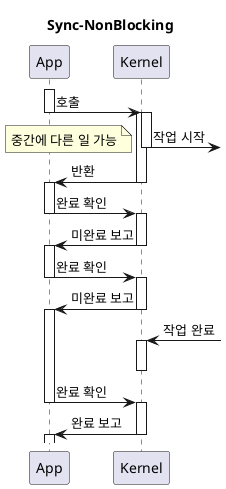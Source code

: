 @startuml
title Sync-NonBlocking

' Sync          : 순차 작업 O (Start -> A -> B -> End)
' Async         : 순차 작업 X (Start -> A, B -> End)

' Blocking      : 작업 완료까지 대기 O (제어권을 넘기고, 스레드 차단)
' Non-Blocking  : 작업 완료까지 대기 X (제어권 바로 반환)

participant App
participant Kernel

activate App
App -> Kernel --++ : 호출

activate Kernel
Kernel -> --++ : 작업 시작

note left
    중간에 다른 일 가능
end note

Kernel -> App --++  : 반환

App -> Kernel --++ : 완료 확인
Kernel -> App --++ : 미완료 보고

App -> Kernel --++ : 완료 확인
Kernel -> App --++ : 미완료 보고

Kernel <- ++-- : 작업 완료

deactivate Kernel
App -> Kernel --++ : 완료 확인
Kernel -> App --++ : 완료 보고

@enduml

